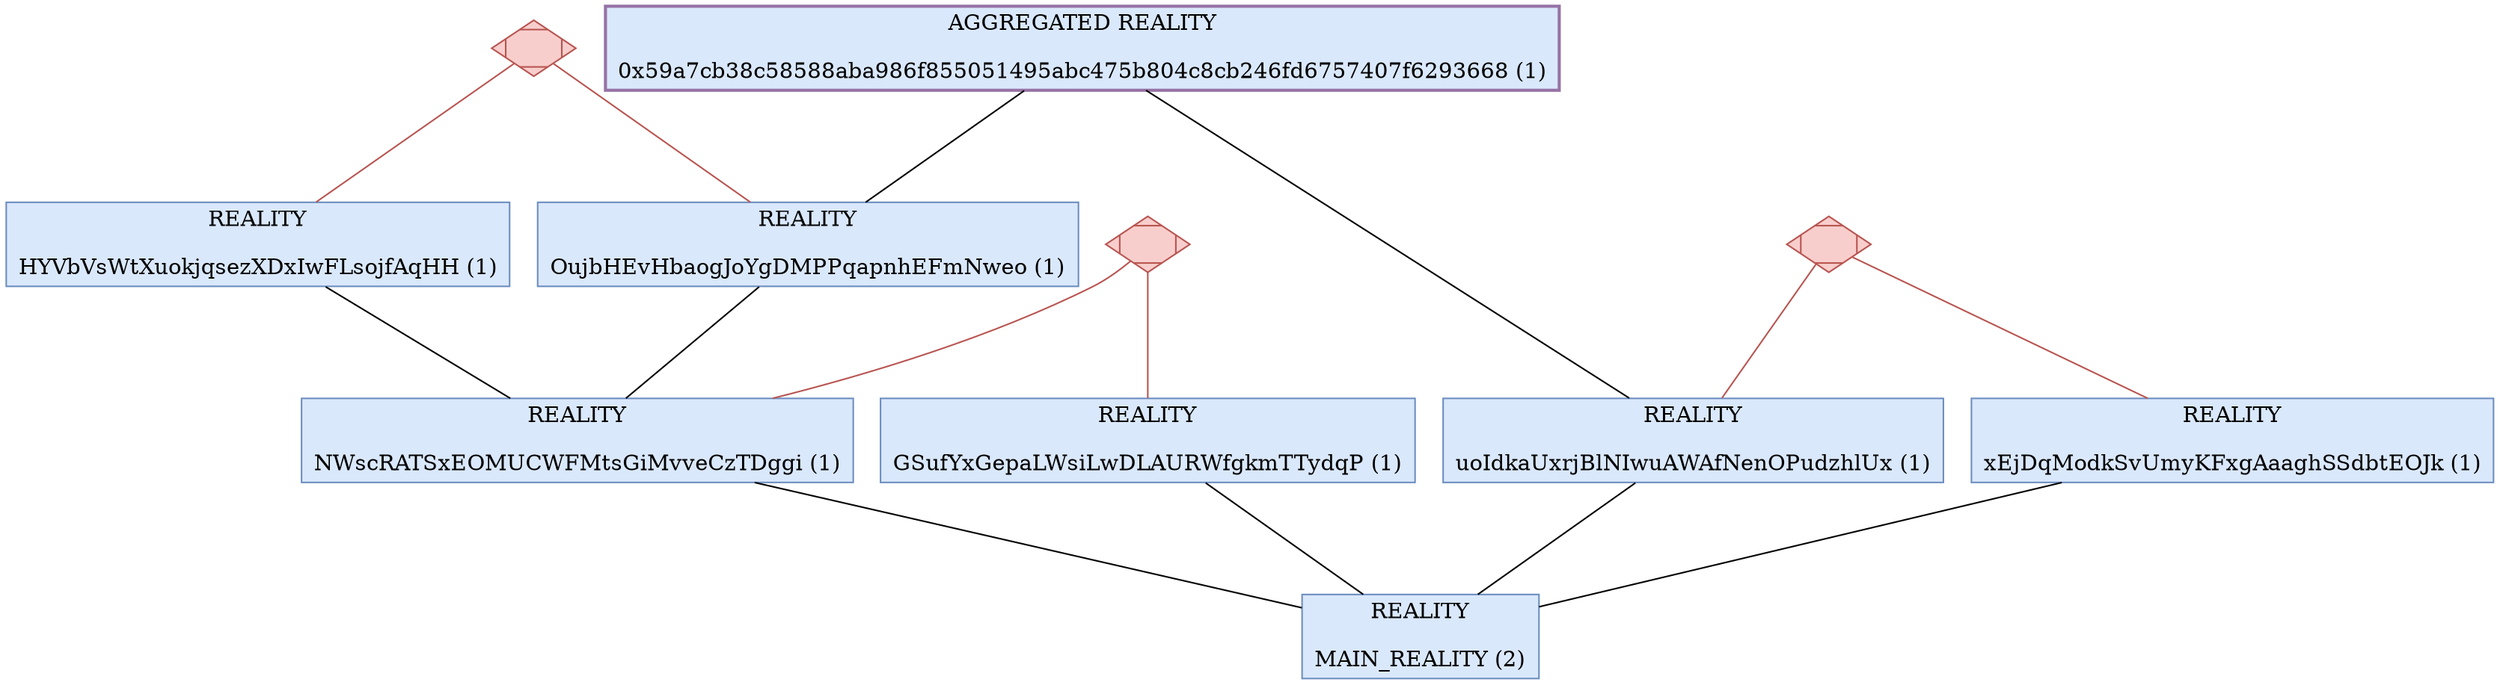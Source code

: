 digraph  {
	ranksep="1.0 equally";
	n9[color="#B85450",fillcolor="#F8CECC",label="",shape="Mdiamond",style="filled"];
	n10[color="#B85450",fillcolor="#F8CECC",label="",shape="Mdiamond",style="filled"];
	n11[color="#B85450",fillcolor="#F8CECC",label="",shape="Mdiamond",style="filled"];
	n6[color="#9673A6",fillcolor="#DAE8FC",label="AGGREGATED REALITY\n\n0x59a7cb38c58588aba986f855051495abc475b804c8cb246fd6757407f6293668 (1)",penwidth="2.0",shape="rect",style="filled"];
	n1[color="#6C8EBF",fillcolor="#DAE8FC",label="REALITY\n\nGSufYxGepaLWsiLwDLAURWfgkmTTydqP (1)",shape="rect",style="filled"];
	n3[color="#6C8EBF",fillcolor="#DAE8FC",label="REALITY\n\nHYVbVsWtXuokjqsezXDxIwFLsojfAqHH (1)",shape="rect",style="filled"];
	n2[color="#6C8EBF",fillcolor="#DAE8FC",label="REALITY\n\nMAIN_REALITY (2)",shape="rect",style="filled"];
	n4[color="#6C8EBF",fillcolor="#DAE8FC",label="REALITY\n\nNWscRATSxEOMUCWFMtsGiMvveCzTDggi (1)",shape="rect",style="filled"];
	n5[color="#6C8EBF",fillcolor="#DAE8FC",label="REALITY\n\nOujbHEvHbaogJoYgDMPPqapnhEFmNweo (1)",shape="rect",style="filled"];
	n7[color="#6C8EBF",fillcolor="#DAE8FC",label="REALITY\n\nuoIdkaUxrjBlNIwuAWAfNenOPudzhlUx (1)",shape="rect",style="filled"];
	n8[color="#6C8EBF",fillcolor="#DAE8FC",label="REALITY\n\nxEjDqModkSvUmyKFxgAaaghSSdbtEOJk (1)",shape="rect",style="filled"];
	n9->n5[arrowhead="none",arrowtail="none",color="#B85450"];
	n9->n3[arrowhead="none",arrowtail="none",color="#B85450"];
	n10->n7[arrowhead="none",arrowtail="none",color="#B85450"];
	n10->n8[arrowhead="none",arrowtail="none",color="#B85450"];
	n11->n1[arrowhead="none",arrowtail="none",color="#B85450"];
	n11->n4[arrowhead="none",arrowtail="none",color="#B85450"];
	n6->n7[arrowhead="none",arrowtail="none"];
	n6->n5[arrowhead="none",arrowtail="none"];
	n1->n2[arrowhead="none",arrowtail="none"];
	n3->n4[arrowhead="none",arrowtail="none"];
	n4->n2[arrowhead="none",arrowtail="none"];
	n5->n4[arrowhead="none",arrowtail="none"];
	n7->n2[arrowhead="none",arrowtail="none"];
	n8->n2[arrowhead="none",arrowtail="none"];
	
}